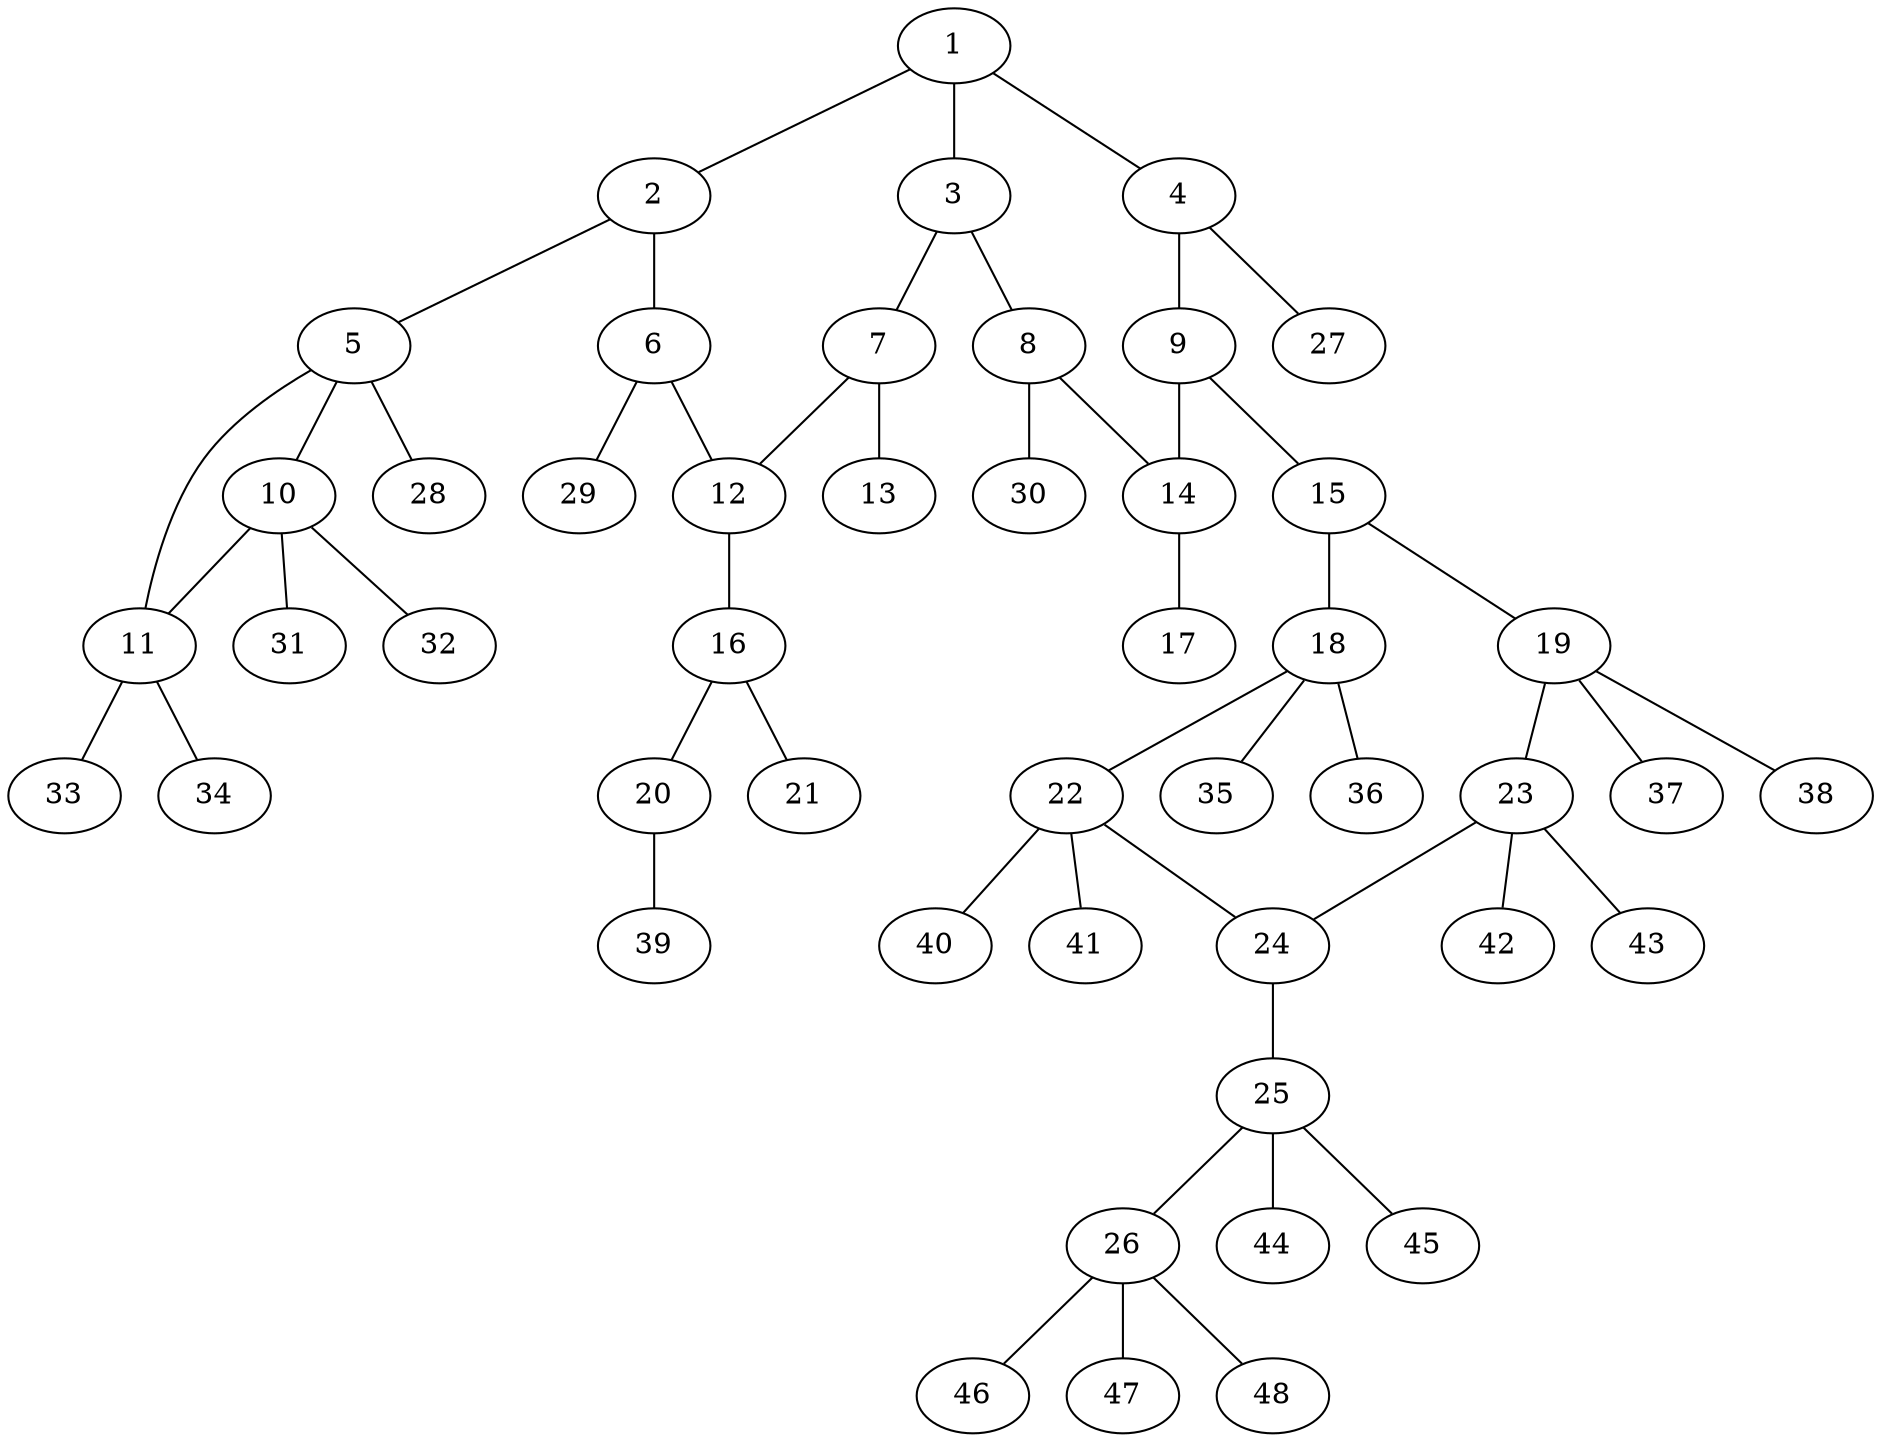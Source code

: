 graph molecule_1994 {
	1	 [chem=C];
	2	 [chem=N];
	1 -- 2	 [valence=1];
	3	 [chem=C];
	1 -- 3	 [valence=2];
	4	 [chem=C];
	1 -- 4	 [valence=1];
	5	 [chem=C];
	2 -- 5	 [valence=1];
	6	 [chem=C];
	2 -- 6	 [valence=1];
	7	 [chem=C];
	3 -- 7	 [valence=1];
	8	 [chem=C];
	3 -- 8	 [valence=1];
	9	 [chem=C];
	4 -- 9	 [valence=2];
	27	 [chem=H];
	4 -- 27	 [valence=1];
	10	 [chem=C];
	5 -- 10	 [valence=1];
	11	 [chem=C];
	5 -- 11	 [valence=1];
	28	 [chem=H];
	5 -- 28	 [valence=1];
	12	 [chem=C];
	6 -- 12	 [valence=2];
	29	 [chem=H];
	6 -- 29	 [valence=1];
	7 -- 12	 [valence=1];
	13	 [chem=O];
	7 -- 13	 [valence=2];
	14	 [chem=C];
	8 -- 14	 [valence=2];
	30	 [chem=H];
	8 -- 30	 [valence=1];
	9 -- 14	 [valence=1];
	15	 [chem=N];
	9 -- 15	 [valence=1];
	10 -- 11	 [valence=1];
	31	 [chem=H];
	10 -- 31	 [valence=1];
	32	 [chem=H];
	10 -- 32	 [valence=1];
	33	 [chem=H];
	11 -- 33	 [valence=1];
	34	 [chem=H];
	11 -- 34	 [valence=1];
	16	 [chem=C];
	12 -- 16	 [valence=1];
	17	 [chem=F];
	14 -- 17	 [valence=1];
	18	 [chem=C];
	15 -- 18	 [valence=1];
	19	 [chem=C];
	15 -- 19	 [valence=1];
	20	 [chem=O];
	16 -- 20	 [valence=1];
	21	 [chem=O];
	16 -- 21	 [valence=2];
	22	 [chem=C];
	18 -- 22	 [valence=1];
	35	 [chem=H];
	18 -- 35	 [valence=1];
	36	 [chem=H];
	18 -- 36	 [valence=1];
	23	 [chem=C];
	19 -- 23	 [valence=1];
	37	 [chem=H];
	19 -- 37	 [valence=1];
	38	 [chem=H];
	19 -- 38	 [valence=1];
	39	 [chem=H];
	20 -- 39	 [valence=1];
	24	 [chem=N];
	22 -- 24	 [valence=1];
	40	 [chem=H];
	22 -- 40	 [valence=1];
	41	 [chem=H];
	22 -- 41	 [valence=1];
	23 -- 24	 [valence=1];
	42	 [chem=H];
	23 -- 42	 [valence=1];
	43	 [chem=H];
	23 -- 43	 [valence=1];
	25	 [chem=C];
	24 -- 25	 [valence=1];
	26	 [chem=C];
	25 -- 26	 [valence=1];
	44	 [chem=H];
	25 -- 44	 [valence=1];
	45	 [chem=H];
	25 -- 45	 [valence=1];
	46	 [chem=H];
	26 -- 46	 [valence=1];
	47	 [chem=H];
	26 -- 47	 [valence=1];
	48	 [chem=H];
	26 -- 48	 [valence=1];
}
